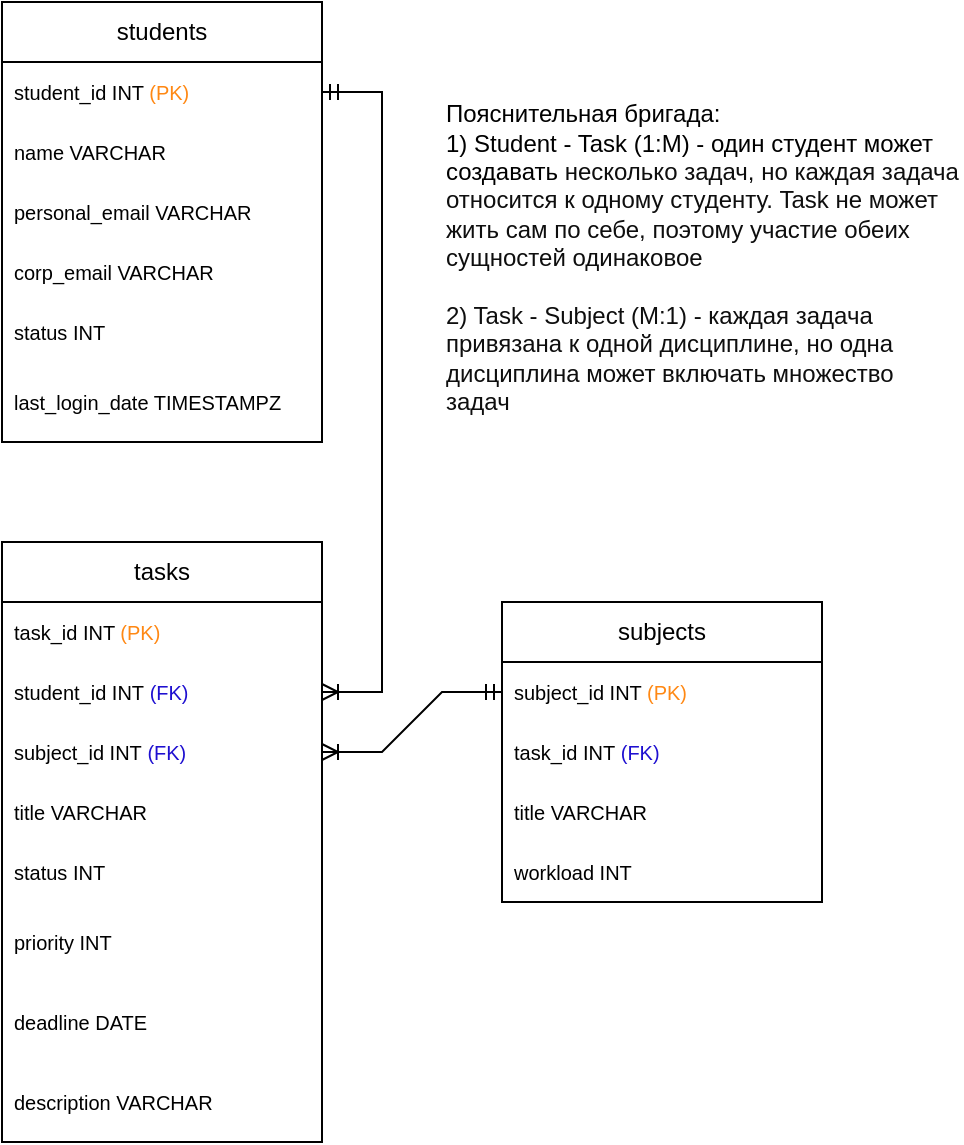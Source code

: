<mxfile version="24.7.17">
  <diagram name="Страница — 1" id="Ojl4p2E5A9vSElHT03me">
    <mxGraphModel dx="767" dy="1242" grid="1" gridSize="10" guides="1" tooltips="1" connect="1" arrows="1" fold="1" page="1" pageScale="1" pageWidth="1100" pageHeight="850" background="#ffffff" math="0" shadow="0">
      <root>
        <mxCell id="0" />
        <mxCell id="1" parent="0" />
        <mxCell id="gYyTJRr8ez4R1D0XTKku-1" value="students" style="swimlane;fontStyle=0;childLayout=stackLayout;horizontal=1;startSize=30;horizontalStack=0;resizeParent=1;resizeParentMax=0;resizeLast=0;collapsible=1;marginBottom=0;whiteSpace=wrap;html=1;backgroundOutline=0;" vertex="1" parent="1">
          <mxGeometry x="300" y="60" width="160" height="220" as="geometry" />
        </mxCell>
        <mxCell id="gYyTJRr8ez4R1D0XTKku-2" value="student_id INT &lt;font style=&quot;font-size: 10px;&quot; color=&quot;#ff8813&quot;&gt;(PK)&lt;/font&gt;" style="text;strokeColor=none;fillColor=none;align=left;verticalAlign=middle;spacingLeft=4;spacingRight=4;overflow=hidden;points=[[0,0.5],[1,0.5]];portConstraint=eastwest;rotatable=0;whiteSpace=wrap;html=1;fontSize=10;" vertex="1" parent="gYyTJRr8ez4R1D0XTKku-1">
          <mxGeometry y="30" width="160" height="30" as="geometry" />
        </mxCell>
        <mxCell id="gYyTJRr8ez4R1D0XTKku-3" value="name VARCHAR" style="text;strokeColor=none;fillColor=none;align=left;verticalAlign=middle;spacingLeft=4;spacingRight=4;overflow=hidden;points=[[0,0.5],[1,0.5]];portConstraint=eastwest;rotatable=0;whiteSpace=wrap;html=1;fontSize=10;" vertex="1" parent="gYyTJRr8ez4R1D0XTKku-1">
          <mxGeometry y="60" width="160" height="30" as="geometry" />
        </mxCell>
        <mxCell id="gYyTJRr8ez4R1D0XTKku-4" value="personal_email VARCHAR" style="text;strokeColor=none;fillColor=none;align=left;verticalAlign=middle;spacingLeft=4;spacingRight=4;overflow=hidden;points=[[0,0.5],[1,0.5]];portConstraint=eastwest;rotatable=0;whiteSpace=wrap;html=1;fontSize=10;" vertex="1" parent="gYyTJRr8ez4R1D0XTKku-1">
          <mxGeometry y="90" width="160" height="30" as="geometry" />
        </mxCell>
        <mxCell id="gYyTJRr8ez4R1D0XTKku-7" value="&lt;font style=&quot;font-size: 10px;&quot;&gt;corp_email&amp;nbsp;&lt;/font&gt;VARCHAR" style="text;strokeColor=none;fillColor=none;align=left;verticalAlign=middle;spacingLeft=4;spacingRight=4;overflow=hidden;points=[[0,0.5],[1,0.5]];portConstraint=eastwest;rotatable=0;whiteSpace=wrap;html=1;fontSize=10;" vertex="1" parent="gYyTJRr8ez4R1D0XTKku-1">
          <mxGeometry y="120" width="160" height="30" as="geometry" />
        </mxCell>
        <mxCell id="gYyTJRr8ez4R1D0XTKku-8" value="&lt;font style=&quot;font-size: 10px;&quot;&gt;status INT&lt;/font&gt;" style="text;strokeColor=none;fillColor=none;align=left;verticalAlign=middle;spacingLeft=4;spacingRight=4;overflow=hidden;points=[[0,0.5],[1,0.5]];portConstraint=eastwest;rotatable=0;whiteSpace=wrap;html=1;" vertex="1" parent="gYyTJRr8ez4R1D0XTKku-1">
          <mxGeometry y="150" width="160" height="30" as="geometry" />
        </mxCell>
        <mxCell id="gYyTJRr8ez4R1D0XTKku-10" value="&lt;div style=&quot;font-size: 10px;&quot; title=&quot;Page 1&quot; class=&quot;page&quot;&gt;&lt;div style=&quot;font-size: 10px;&quot; class=&quot;layoutArea&quot;&gt;&lt;div style=&quot;font-size: 10px;&quot; class=&quot;column&quot;&gt;&lt;p style=&quot;font-size: 10px;&quot;&gt;&lt;span style=&quot;background-color: initial;&quot;&gt;last_login_date TIMESTAMPZ&lt;/span&gt;&lt;/p&gt;&lt;/div&gt;&lt;/div&gt;&#x9;&#x9;&lt;/div&gt;" style="text;strokeColor=none;fillColor=none;align=left;verticalAlign=middle;spacingLeft=4;spacingRight=4;overflow=hidden;points=[[0,0.5],[1,0.5]];portConstraint=eastwest;rotatable=0;whiteSpace=wrap;html=1;fontSize=10;" vertex="1" parent="gYyTJRr8ez4R1D0XTKku-1">
          <mxGeometry y="180" width="160" height="40" as="geometry" />
        </mxCell>
        <mxCell id="gYyTJRr8ez4R1D0XTKku-11" value="tasks" style="swimlane;fontStyle=0;childLayout=stackLayout;horizontal=1;startSize=30;horizontalStack=0;resizeParent=1;resizeParentMax=0;resizeLast=0;collapsible=1;marginBottom=0;whiteSpace=wrap;html=1;backgroundOutline=0;" vertex="1" parent="1">
          <mxGeometry x="300" y="330" width="160" height="300" as="geometry" />
        </mxCell>
        <mxCell id="gYyTJRr8ez4R1D0XTKku-12" value="task_id INT &lt;font style=&quot;font-size: 10px;&quot; color=&quot;#ff8813&quot;&gt;(PK)&lt;/font&gt;" style="text;strokeColor=none;fillColor=none;align=left;verticalAlign=middle;spacingLeft=4;spacingRight=4;overflow=hidden;points=[[0,0.5],[1,0.5]];portConstraint=eastwest;rotatable=0;whiteSpace=wrap;html=1;fontSize=10;" vertex="1" parent="gYyTJRr8ez4R1D0XTKku-11">
          <mxGeometry y="30" width="160" height="30" as="geometry" />
        </mxCell>
        <mxCell id="gYyTJRr8ez4R1D0XTKku-13" value="student_id INT&amp;nbsp;&lt;font color=&quot;#1e0fd0&quot;&gt;(FK)&lt;/font&gt;" style="text;strokeColor=none;fillColor=none;align=left;verticalAlign=middle;spacingLeft=4;spacingRight=4;overflow=hidden;points=[[0,0.5],[1,0.5]];portConstraint=eastwest;rotatable=0;whiteSpace=wrap;html=1;fontSize=10;" vertex="1" parent="gYyTJRr8ez4R1D0XTKku-11">
          <mxGeometry y="60" width="160" height="30" as="geometry" />
        </mxCell>
        <mxCell id="gYyTJRr8ez4R1D0XTKku-14" value="subject_id INT&amp;nbsp;&lt;font color=&quot;#1e0fd0&quot;&gt;(FK)&lt;/font&gt;" style="text;strokeColor=none;fillColor=none;align=left;verticalAlign=middle;spacingLeft=4;spacingRight=4;overflow=hidden;points=[[0,0.5],[1,0.5]];portConstraint=eastwest;rotatable=0;whiteSpace=wrap;html=1;fontSize=10;" vertex="1" parent="gYyTJRr8ez4R1D0XTKku-11">
          <mxGeometry y="90" width="160" height="30" as="geometry" />
        </mxCell>
        <mxCell id="gYyTJRr8ez4R1D0XTKku-15" value="title VARCHAR" style="text;strokeColor=none;fillColor=none;align=left;verticalAlign=middle;spacingLeft=4;spacingRight=4;overflow=hidden;points=[[0,0.5],[1,0.5]];portConstraint=eastwest;rotatable=0;whiteSpace=wrap;html=1;fontSize=10;" vertex="1" parent="gYyTJRr8ez4R1D0XTKku-11">
          <mxGeometry y="120" width="160" height="30" as="geometry" />
        </mxCell>
        <mxCell id="gYyTJRr8ez4R1D0XTKku-16" value="&lt;font style=&quot;font-size: 10px;&quot;&gt;status INT&lt;/font&gt;" style="text;strokeColor=none;fillColor=none;align=left;verticalAlign=middle;spacingLeft=4;spacingRight=4;overflow=hidden;points=[[0,0.5],[1,0.5]];portConstraint=eastwest;rotatable=0;whiteSpace=wrap;html=1;" vertex="1" parent="gYyTJRr8ez4R1D0XTKku-11">
          <mxGeometry y="150" width="160" height="30" as="geometry" />
        </mxCell>
        <mxCell id="gYyTJRr8ez4R1D0XTKku-17" value="&lt;div style=&quot;font-size: 10px;&quot; title=&quot;Page 1&quot; class=&quot;page&quot;&gt;&lt;div style=&quot;font-size: 10px;&quot; class=&quot;layoutArea&quot;&gt;&lt;div style=&quot;font-size: 10px;&quot; class=&quot;column&quot;&gt;&lt;p style=&quot;font-size: 10px;&quot;&gt;&lt;span style=&quot;background-color: initial;&quot;&gt;priority INT&lt;/span&gt;&lt;/p&gt;&lt;/div&gt;&lt;/div&gt;&#x9;&#x9;&lt;/div&gt;" style="text;strokeColor=none;fillColor=none;align=left;verticalAlign=middle;spacingLeft=4;spacingRight=4;overflow=hidden;points=[[0,0.5],[1,0.5]];portConstraint=eastwest;rotatable=0;whiteSpace=wrap;html=1;fontSize=10;" vertex="1" parent="gYyTJRr8ez4R1D0XTKku-11">
          <mxGeometry y="180" width="160" height="40" as="geometry" />
        </mxCell>
        <mxCell id="gYyTJRr8ez4R1D0XTKku-27" value="deadline DATE" style="text;strokeColor=none;fillColor=none;align=left;verticalAlign=middle;spacingLeft=4;spacingRight=4;overflow=hidden;points=[[0,0.5],[1,0.5]];portConstraint=eastwest;rotatable=0;whiteSpace=wrap;html=1;fontSize=10;" vertex="1" parent="gYyTJRr8ez4R1D0XTKku-11">
          <mxGeometry y="220" width="160" height="40" as="geometry" />
        </mxCell>
        <mxCell id="gYyTJRr8ez4R1D0XTKku-28" value="description VARCHAR" style="text;strokeColor=none;fillColor=none;align=left;verticalAlign=middle;spacingLeft=4;spacingRight=4;overflow=hidden;points=[[0,0.5],[1,0.5]];portConstraint=eastwest;rotatable=0;whiteSpace=wrap;html=1;fontSize=10;" vertex="1" parent="gYyTJRr8ez4R1D0XTKku-11">
          <mxGeometry y="260" width="160" height="40" as="geometry" />
        </mxCell>
        <mxCell id="gYyTJRr8ez4R1D0XTKku-20" value="subjects" style="swimlane;fontStyle=0;childLayout=stackLayout;horizontal=1;startSize=30;horizontalStack=0;resizeParent=1;resizeParentMax=0;resizeLast=0;collapsible=1;marginBottom=0;whiteSpace=wrap;html=1;backgroundOutline=0;" vertex="1" parent="1">
          <mxGeometry x="550" y="360" width="160" height="150" as="geometry" />
        </mxCell>
        <mxCell id="gYyTJRr8ez4R1D0XTKku-21" value="subject_id INT &lt;font style=&quot;font-size: 10px;&quot; color=&quot;#ff8813&quot;&gt;(PK)&lt;/font&gt;" style="text;strokeColor=none;fillColor=none;align=left;verticalAlign=middle;spacingLeft=4;spacingRight=4;overflow=hidden;points=[[0,0.5],[1,0.5]];portConstraint=eastwest;rotatable=0;whiteSpace=wrap;html=1;fontSize=10;" vertex="1" parent="gYyTJRr8ez4R1D0XTKku-20">
          <mxGeometry y="30" width="160" height="30" as="geometry" />
        </mxCell>
        <mxCell id="gYyTJRr8ez4R1D0XTKku-22" value="task_id INT&amp;nbsp;&lt;font color=&quot;#1e0fd0&quot;&gt;(FK)&lt;/font&gt;" style="text;strokeColor=none;fillColor=none;align=left;verticalAlign=middle;spacingLeft=4;spacingRight=4;overflow=hidden;points=[[0,0.5],[1,0.5]];portConstraint=eastwest;rotatable=0;whiteSpace=wrap;html=1;fontSize=10;" vertex="1" parent="gYyTJRr8ez4R1D0XTKku-20">
          <mxGeometry y="60" width="160" height="30" as="geometry" />
        </mxCell>
        <mxCell id="gYyTJRr8ez4R1D0XTKku-24" value="title VARCHAR" style="text;strokeColor=none;fillColor=none;align=left;verticalAlign=middle;spacingLeft=4;spacingRight=4;overflow=hidden;points=[[0,0.5],[1,0.5]];portConstraint=eastwest;rotatable=0;whiteSpace=wrap;html=1;fontSize=10;" vertex="1" parent="gYyTJRr8ez4R1D0XTKku-20">
          <mxGeometry y="90" width="160" height="30" as="geometry" />
        </mxCell>
        <mxCell id="gYyTJRr8ez4R1D0XTKku-25" value="&lt;font style=&quot;font-size: 10px;&quot;&gt;workload INT&lt;/font&gt;" style="text;strokeColor=none;fillColor=none;align=left;verticalAlign=middle;spacingLeft=4;spacingRight=4;overflow=hidden;points=[[0,0.5],[1,0.5]];portConstraint=eastwest;rotatable=0;whiteSpace=wrap;html=1;" vertex="1" parent="gYyTJRr8ez4R1D0XTKku-20">
          <mxGeometry y="120" width="160" height="30" as="geometry" />
        </mxCell>
        <mxCell id="gYyTJRr8ez4R1D0XTKku-43" value="" style="edgeStyle=entityRelationEdgeStyle;fontSize=12;html=1;endArrow=ERoneToMany;startArrow=ERmandOne;rounded=0;exitX=0;exitY=0.5;exitDx=0;exitDy=0;" edge="1" parent="1" source="gYyTJRr8ez4R1D0XTKku-21" target="gYyTJRr8ez4R1D0XTKku-14">
          <mxGeometry width="100" height="100" relative="1" as="geometry">
            <mxPoint x="690" y="380" as="sourcePoint" />
            <mxPoint x="790" y="280" as="targetPoint" />
          </mxGeometry>
        </mxCell>
        <mxCell id="gYyTJRr8ez4R1D0XTKku-46" value="&lt;font style=&quot;&quot; face=&quot;Helvetica&quot;&gt;Пояснительная бригада:&lt;br&gt;1) Student - Task (1:M) - один студент может создавать&amp;nbsp;&lt;span style=&quot;background-color: initial;&quot;&gt;&lt;font color=&quot;#0e0e0e&quot;&gt;несколько задач, но каждая задача относится к одному студенту. Task не может жить сам по себе, поэтому участие обеих сущностей одинаковое&lt;/font&gt;&lt;br&gt;&lt;br&gt;&lt;font color=&quot;#0e0e0e&quot;&gt;2) Task - Subject (M:1) - каждая задача привязана к одной дисциплине, но одна дисциплина может включать множество задач&lt;/font&gt;&lt;br&gt;&lt;/span&gt;&lt;/font&gt;&lt;div style=&quot;&quot;&gt;&lt;br&gt;&lt;/div&gt;" style="text;html=1;align=left;verticalAlign=middle;whiteSpace=wrap;rounded=0;" vertex="1" parent="1">
          <mxGeometry x="520" y="80" width="260" height="230" as="geometry" />
        </mxCell>
        <mxCell id="gYyTJRr8ez4R1D0XTKku-47" value="" style="edgeStyle=entityRelationEdgeStyle;fontSize=12;html=1;endArrow=ERoneToMany;startArrow=ERmandOne;rounded=0;exitX=1;exitY=0.5;exitDx=0;exitDy=0;entryX=1;entryY=0.5;entryDx=0;entryDy=0;" edge="1" parent="1" source="gYyTJRr8ez4R1D0XTKku-2" target="gYyTJRr8ez4R1D0XTKku-13">
          <mxGeometry width="100" height="100" relative="1" as="geometry">
            <mxPoint x="520" y="460" as="sourcePoint" />
            <mxPoint x="620" y="360" as="targetPoint" />
          </mxGeometry>
        </mxCell>
      </root>
    </mxGraphModel>
  </diagram>
</mxfile>
